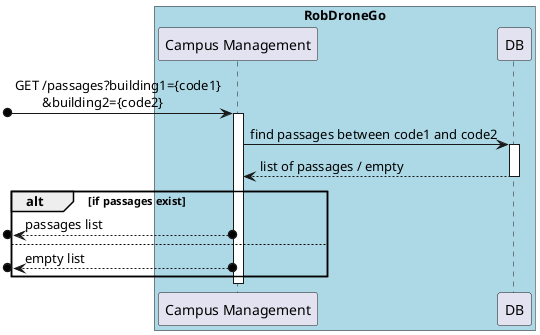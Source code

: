 @startuml SD Lv2

box "RobDroneGo" #LightBlue
    participant "Campus Management" as Campus
    participant "DB" as DB
end box

[o-> Campus : GET /passages?building1={code1}\n\t&building2={code2}
activate Campus

Campus -> DB : find passages between code1 and code2
activate DB
DB --> Campus : list of passages / empty
deactivate DB

alt if passages exist
    [o<--o Campus : passages list
else
    [o<--o Campus : empty list
end

deactivate Campus

@enduml

